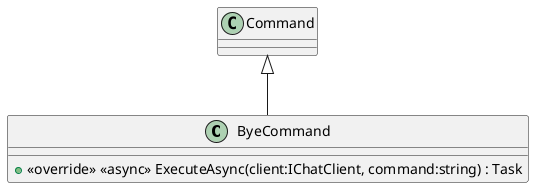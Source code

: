 @startuml
class ByeCommand {
    + <<override>> <<async>> ExecuteAsync(client:IChatClient, command:string) : Task
}
Command <|-- ByeCommand
@enduml
